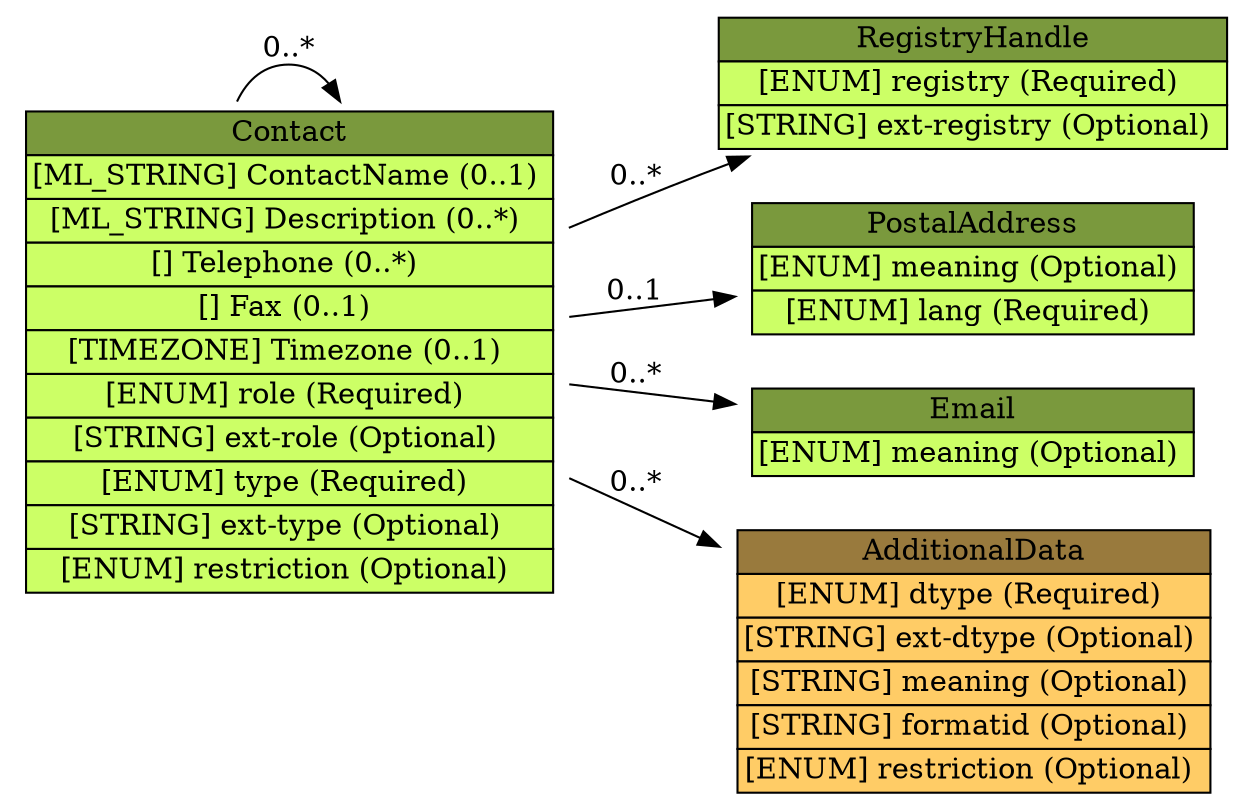 digraph Contact {
	graph [rankdir=LR];
	node [label="\N"];
	graph [bb="0,0,578,366"];
	Contact [label=<<table BORDER="0" CELLBORDER="1" CELLSPACING="0"> <tr > <td BGCOLOR="#7a993d" HREF="#" TITLE="The Contact class describes contact information for organizations and personnel involved in the incident. This class allows for the naming of the involved party, specifying contact information for them, and identifying their role in the incident. ">Contact</td> </tr>" %<tr><td BGCOLOR="#CCFF66" HREF="#" TITLE="The name of the contact.  The contact may either be an organization or a person.  The type attribute disambiguates the semantics.">[ML_STRING] ContactName (0..1) </td></tr>%<tr><td BGCOLOR="#CCFF66" HREF="#" TITLE="A free-form description of this contact.  In the case of a person, this is often the organizational title of the individual.">[ML_STRING] Description (0..*) </td></tr>%<tr><td BGCOLOR="#CCFF66" HREF="#" TITLE="The telephone number of the contact.">[] Telephone (0..*) </td></tr>%<tr><td BGCOLOR="#CCFF66" HREF="#" TITLE="The facsimile telephone number of the contact.">[] Fax (0..1) </td></tr>%<tr><td BGCOLOR="#CCFF66" HREF="#" TITLE="The timezone in which the contact resides formatted according to Section 2.9.">[TIMEZONE] Timezone (0..1) </td></tr>%<tr><td BGCOLOR="#CCFF66" HREF="#" TITLE="Indicates the role the contact fulfills.  This attribute is defined as an enumerated list:">[ENUM] role (Required) </td></tr>%<tr><td BGCOLOR="#CCFF66" HREF="#" TITLE="A means by which to extend the role attribute. See Section 5.1.">[STRING] ext-role (Optional) </td></tr>%<tr><td BGCOLOR="#CCFF66" HREF="#" TITLE="Indicates the type of contact being described. This attribute is defined as an enumerated list:">[ENUM] type (Required) </td></tr>%<tr><td BGCOLOR="#CCFF66" HREF="#" TITLE="A means by which to extend the type attribute. See Section 5.1.">[STRING] ext-type (Optional) </td></tr>%<tr><td BGCOLOR="#CCFF66" HREF="#" TITLE="This attribute is defined in Section 3.2.">[ENUM] restriction (Optional) </td></tr>%</table>>, shape=plaintext, pos="131,208", width="3.6111", height="3.1806"];
	RegistryHandle [label=<<table BORDER="0" CELLBORDER="1" CELLSPACING="0"> <tr > <td BGCOLOR="#7a993d" HREF="#" TITLE="The RegistryHandle class represents a handle into an Internet registry or community-specific database. The handle is specified in the element content and the type attribute specifies the database. ">RegistryHandle</td> </tr>" %<tr><td BGCOLOR="#CCFF66" HREF="#" TITLE="The database to which the handle belongs.  The default value is &#39;local&#39;.  The possible values are:">[ENUM] registry (Required) </td></tr>%<tr><td BGCOLOR="#CCFF66" HREF="#" TITLE="A means by which to extend the registry attribute.  See Section 5.1.">[STRING] ext-registry (Optional) </td></tr>%</table>>, shape=plaintext, pos="452,332", width="3.5", height="0.95833"];
	PostalAddress [label=<<table BORDER="0" CELLBORDER="1" CELLSPACING="0"> <tr > <td BGCOLOR="#7a993d" HREF="#" TITLE="The PostalAddress class specifies a postal address formatted according to the POSTAL data type (Section 2.11). ">PostalAddress</td> </tr>" %<tr><td BGCOLOR="#CCFF66" HREF="#" TITLE="A free-form description of the element content.">[ENUM] meaning (Optional) </td></tr>%<tr><td BGCOLOR="#CCFF66" HREF="#" TITLE="A valid language code per RFC 4646 [7] constrained by the definition of &quot;xs:language&quot;.  The interpretation of this code is described in Section 6.">[ENUM] lang (Required) </td></tr>%</table>>, shape=plaintext, pos="452,246", width="3.0278", height="0.95833"];
	Email [label=<<table BORDER="0" CELLBORDER="1" CELLSPACING="0"> <tr > <td BGCOLOR="#7a993d" HREF="#" TITLE="The Email class specifies an email address formatted according to EMAIL data type (Section 2.14). ">Email</td> </tr>" %<tr><td BGCOLOR="#CCFF66" HREF="#" TITLE="A free-form description of the element content (e.g., hours of coverage for a given number).">[ENUM] meaning (Optional) </td></tr>%</table>>, shape=plaintext, pos="452,170", width="3.0278", height="0.68056"];
	AdditionalData [label=<<table BORDER="0" CELLBORDER="1" CELLSPACING="0"> <tr > <td BGCOLOR="#997a3d" HREF="#" TITLE="The AdditionalData class serves as an extension mechanism for information not otherwise represented in the data model. For relatively simple information, atomic data types (e.g., integers, strings) are provided with a mechanism to annotate their meaning. The class can also be used to extend the data model (and the associated Schema) to support proprietary extensions by encapsulating entire XML documents conforming to another Schema (e.g., IDMEF). A detailed discussion for extending the data model and the schema can be found in Section 5. ">AdditionalData</td> </tr>" %<tr><td BGCOLOR="#FFCC66" HREF="#" TITLE="The data type of the element content.  The permitted values for this attribute are shown below.  The default value is &quot;string&quot;.">[ENUM] dtype (Required) </td></tr>%<tr><td BGCOLOR="#FFCC66" HREF="#" TITLE="A means by which to extend the dtype attribute.  See Section 5.1.">[STRING] ext-dtype (Optional) </td></tr>%<tr><td BGCOLOR="#FFCC66" HREF="#" TITLE="A free-form description of the element content.">[STRING] meaning (Optional) </td></tr>%<tr><td BGCOLOR="#FFCC66" HREF="#" TITLE="An identifier referencing the format and semantics of the element content.">[STRING] formatid (Optional) </td></tr>%<tr><td BGCOLOR="#FFCC66" HREF="#" TITLE="This attribute has been defined in Section 3.2.">[ENUM] restriction (Optional) </td></tr>%</table>>, shape=plaintext, pos="452,64", width="3.2778", height="1.7917"];
	Contact -> RegistryHandle [label="0..*", pos="e,350.36,297.95 261.65,263.64 283.06,272.36 305.08,281.1 326,289 330.81,290.82 335.73,292.64 340.72,294.46", lp="294,288.5"];
	Contact -> PostalAddress [label="0..1", pos="e,342.85,233.08 261.56,223.46 285.07,226.24 309.47,229.13 332.65,231.87", lp="294,236.5"];
	Contact -> Email [label="0..*", pos="e,342.85,182.92 261.56,192.54 285.07,189.76 309.47,186.87 332.65,184.13", lp="294,198.5"];
	Contact -> Contact [label="0..*", pos="e,155.56,322.05 106.44,322.05 111.42,333.04 119.61,340 131,340 139.01,340 145.43,336.56 150.28,330.7", lp="131,348.5"];
	Contact -> AdditionalData [label="0..*", pos="e,333.44,117.19 261.56,149.43 282.18,140.18 303.49,130.62 324.05,121.4", lp="294,148.5"];
}

